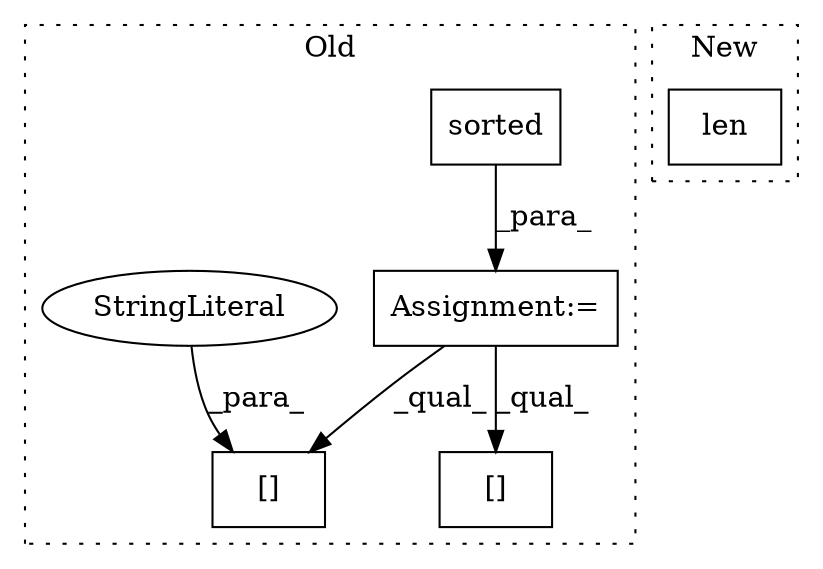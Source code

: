 digraph G {
subgraph cluster0 {
1 [label="sorted" a="32" s="2873,2891" l="7,1" shape="box"];
3 [label="[]" a="2" s="2975,2999" l="7,1" shape="box"];
4 [label="Assignment:=" a="7" s="2866" l="35" shape="box"];
5 [label="[]" a="2" s="2933,2941" l="7,1" shape="box"];
6 [label="StringLiteral" a="45" s="2982" l="17" shape="ellipse"];
label = "Old";
style="dotted";
}
subgraph cluster1 {
2 [label="len" a="32" s="2851,2876" l="4,1" shape="box"];
label = "New";
style="dotted";
}
1 -> 4 [label="_para_"];
4 -> 3 [label="_qual_"];
4 -> 5 [label="_qual_"];
6 -> 3 [label="_para_"];
}